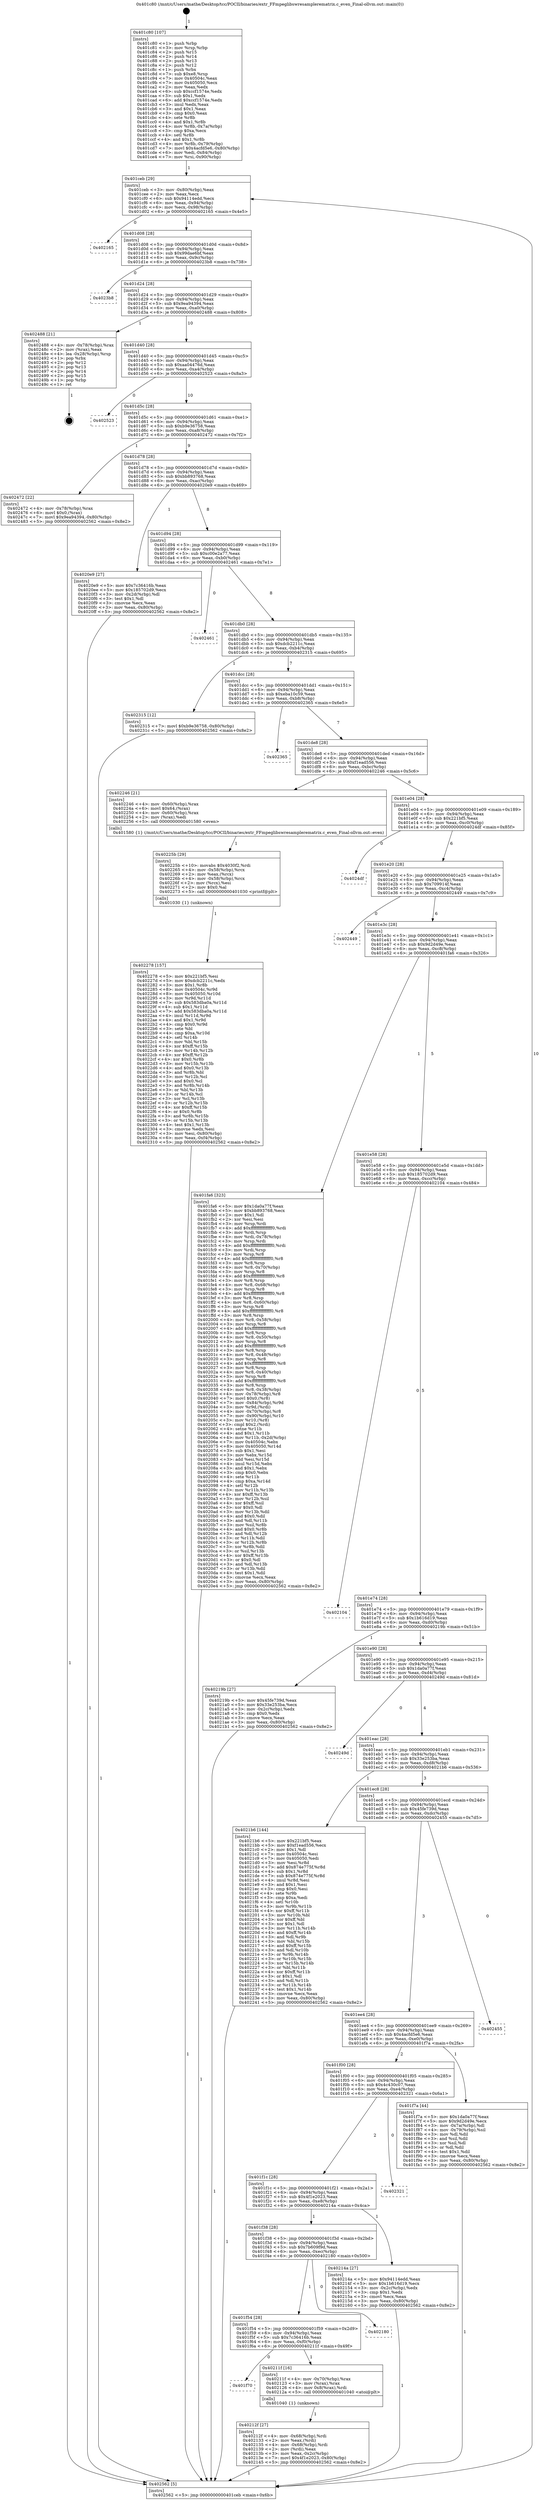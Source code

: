 digraph "0x401c80" {
  label = "0x401c80 (/mnt/c/Users/mathe/Desktop/tcc/POCII/binaries/extr_FFmpeglibswresamplerematrix.c_even_Final-ollvm.out::main(0))"
  labelloc = "t"
  node[shape=record]

  Entry [label="",width=0.3,height=0.3,shape=circle,fillcolor=black,style=filled]
  "0x401ceb" [label="{
     0x401ceb [29]\l
     | [instrs]\l
     &nbsp;&nbsp;0x401ceb \<+3\>: mov -0x80(%rbp),%eax\l
     &nbsp;&nbsp;0x401cee \<+2\>: mov %eax,%ecx\l
     &nbsp;&nbsp;0x401cf0 \<+6\>: sub $0x94114edd,%ecx\l
     &nbsp;&nbsp;0x401cf6 \<+6\>: mov %eax,-0x94(%rbp)\l
     &nbsp;&nbsp;0x401cfc \<+6\>: mov %ecx,-0x98(%rbp)\l
     &nbsp;&nbsp;0x401d02 \<+6\>: je 0000000000402165 \<main+0x4e5\>\l
  }"]
  "0x402165" [label="{
     0x402165\l
  }", style=dashed]
  "0x401d08" [label="{
     0x401d08 [28]\l
     | [instrs]\l
     &nbsp;&nbsp;0x401d08 \<+5\>: jmp 0000000000401d0d \<main+0x8d\>\l
     &nbsp;&nbsp;0x401d0d \<+6\>: mov -0x94(%rbp),%eax\l
     &nbsp;&nbsp;0x401d13 \<+5\>: sub $0x99dae6bf,%eax\l
     &nbsp;&nbsp;0x401d18 \<+6\>: mov %eax,-0x9c(%rbp)\l
     &nbsp;&nbsp;0x401d1e \<+6\>: je 00000000004023b8 \<main+0x738\>\l
  }"]
  Exit [label="",width=0.3,height=0.3,shape=circle,fillcolor=black,style=filled,peripheries=2]
  "0x4023b8" [label="{
     0x4023b8\l
  }", style=dashed]
  "0x401d24" [label="{
     0x401d24 [28]\l
     | [instrs]\l
     &nbsp;&nbsp;0x401d24 \<+5\>: jmp 0000000000401d29 \<main+0xa9\>\l
     &nbsp;&nbsp;0x401d29 \<+6\>: mov -0x94(%rbp),%eax\l
     &nbsp;&nbsp;0x401d2f \<+5\>: sub $0x9ea94394,%eax\l
     &nbsp;&nbsp;0x401d34 \<+6\>: mov %eax,-0xa0(%rbp)\l
     &nbsp;&nbsp;0x401d3a \<+6\>: je 0000000000402488 \<main+0x808\>\l
  }"]
  "0x402278" [label="{
     0x402278 [157]\l
     | [instrs]\l
     &nbsp;&nbsp;0x402278 \<+5\>: mov $0x221bf5,%esi\l
     &nbsp;&nbsp;0x40227d \<+5\>: mov $0xdcb2211c,%edx\l
     &nbsp;&nbsp;0x402282 \<+3\>: mov $0x1,%r8b\l
     &nbsp;&nbsp;0x402285 \<+8\>: mov 0x40504c,%r9d\l
     &nbsp;&nbsp;0x40228d \<+8\>: mov 0x405050,%r10d\l
     &nbsp;&nbsp;0x402295 \<+3\>: mov %r9d,%r11d\l
     &nbsp;&nbsp;0x402298 \<+7\>: sub $0x583dba0a,%r11d\l
     &nbsp;&nbsp;0x40229f \<+4\>: sub $0x1,%r11d\l
     &nbsp;&nbsp;0x4022a3 \<+7\>: add $0x583dba0a,%r11d\l
     &nbsp;&nbsp;0x4022aa \<+4\>: imul %r11d,%r9d\l
     &nbsp;&nbsp;0x4022ae \<+4\>: and $0x1,%r9d\l
     &nbsp;&nbsp;0x4022b2 \<+4\>: cmp $0x0,%r9d\l
     &nbsp;&nbsp;0x4022b6 \<+3\>: sete %bl\l
     &nbsp;&nbsp;0x4022b9 \<+4\>: cmp $0xa,%r10d\l
     &nbsp;&nbsp;0x4022bd \<+4\>: setl %r14b\l
     &nbsp;&nbsp;0x4022c1 \<+3\>: mov %bl,%r15b\l
     &nbsp;&nbsp;0x4022c4 \<+4\>: xor $0xff,%r15b\l
     &nbsp;&nbsp;0x4022c8 \<+3\>: mov %r14b,%r12b\l
     &nbsp;&nbsp;0x4022cb \<+4\>: xor $0xff,%r12b\l
     &nbsp;&nbsp;0x4022cf \<+4\>: xor $0x0,%r8b\l
     &nbsp;&nbsp;0x4022d3 \<+3\>: mov %r15b,%r13b\l
     &nbsp;&nbsp;0x4022d6 \<+4\>: and $0x0,%r13b\l
     &nbsp;&nbsp;0x4022da \<+3\>: and %r8b,%bl\l
     &nbsp;&nbsp;0x4022dd \<+3\>: mov %r12b,%cl\l
     &nbsp;&nbsp;0x4022e0 \<+3\>: and $0x0,%cl\l
     &nbsp;&nbsp;0x4022e3 \<+3\>: and %r8b,%r14b\l
     &nbsp;&nbsp;0x4022e6 \<+3\>: or %bl,%r13b\l
     &nbsp;&nbsp;0x4022e9 \<+3\>: or %r14b,%cl\l
     &nbsp;&nbsp;0x4022ec \<+3\>: xor %cl,%r13b\l
     &nbsp;&nbsp;0x4022ef \<+3\>: or %r12b,%r15b\l
     &nbsp;&nbsp;0x4022f2 \<+4\>: xor $0xff,%r15b\l
     &nbsp;&nbsp;0x4022f6 \<+4\>: or $0x0,%r8b\l
     &nbsp;&nbsp;0x4022fa \<+3\>: and %r8b,%r15b\l
     &nbsp;&nbsp;0x4022fd \<+3\>: or %r15b,%r13b\l
     &nbsp;&nbsp;0x402300 \<+4\>: test $0x1,%r13b\l
     &nbsp;&nbsp;0x402304 \<+3\>: cmovne %edx,%esi\l
     &nbsp;&nbsp;0x402307 \<+3\>: mov %esi,-0x80(%rbp)\l
     &nbsp;&nbsp;0x40230a \<+6\>: mov %eax,-0xf4(%rbp)\l
     &nbsp;&nbsp;0x402310 \<+5\>: jmp 0000000000402562 \<main+0x8e2\>\l
  }"]
  "0x402488" [label="{
     0x402488 [21]\l
     | [instrs]\l
     &nbsp;&nbsp;0x402488 \<+4\>: mov -0x78(%rbp),%rax\l
     &nbsp;&nbsp;0x40248c \<+2\>: mov (%rax),%eax\l
     &nbsp;&nbsp;0x40248e \<+4\>: lea -0x28(%rbp),%rsp\l
     &nbsp;&nbsp;0x402492 \<+1\>: pop %rbx\l
     &nbsp;&nbsp;0x402493 \<+2\>: pop %r12\l
     &nbsp;&nbsp;0x402495 \<+2\>: pop %r13\l
     &nbsp;&nbsp;0x402497 \<+2\>: pop %r14\l
     &nbsp;&nbsp;0x402499 \<+2\>: pop %r15\l
     &nbsp;&nbsp;0x40249b \<+1\>: pop %rbp\l
     &nbsp;&nbsp;0x40249c \<+1\>: ret\l
  }"]
  "0x401d40" [label="{
     0x401d40 [28]\l
     | [instrs]\l
     &nbsp;&nbsp;0x401d40 \<+5\>: jmp 0000000000401d45 \<main+0xc5\>\l
     &nbsp;&nbsp;0x401d45 \<+6\>: mov -0x94(%rbp),%eax\l
     &nbsp;&nbsp;0x401d4b \<+5\>: sub $0xaa04476d,%eax\l
     &nbsp;&nbsp;0x401d50 \<+6\>: mov %eax,-0xa4(%rbp)\l
     &nbsp;&nbsp;0x401d56 \<+6\>: je 0000000000402523 \<main+0x8a3\>\l
  }"]
  "0x40225b" [label="{
     0x40225b [29]\l
     | [instrs]\l
     &nbsp;&nbsp;0x40225b \<+10\>: movabs $0x4030f2,%rdi\l
     &nbsp;&nbsp;0x402265 \<+4\>: mov -0x58(%rbp),%rcx\l
     &nbsp;&nbsp;0x402269 \<+2\>: mov %eax,(%rcx)\l
     &nbsp;&nbsp;0x40226b \<+4\>: mov -0x58(%rbp),%rcx\l
     &nbsp;&nbsp;0x40226f \<+2\>: mov (%rcx),%esi\l
     &nbsp;&nbsp;0x402271 \<+2\>: mov $0x0,%al\l
     &nbsp;&nbsp;0x402273 \<+5\>: call 0000000000401030 \<printf@plt\>\l
     | [calls]\l
     &nbsp;&nbsp;0x401030 \{1\} (unknown)\l
  }"]
  "0x402523" [label="{
     0x402523\l
  }", style=dashed]
  "0x401d5c" [label="{
     0x401d5c [28]\l
     | [instrs]\l
     &nbsp;&nbsp;0x401d5c \<+5\>: jmp 0000000000401d61 \<main+0xe1\>\l
     &nbsp;&nbsp;0x401d61 \<+6\>: mov -0x94(%rbp),%eax\l
     &nbsp;&nbsp;0x401d67 \<+5\>: sub $0xb9e36758,%eax\l
     &nbsp;&nbsp;0x401d6c \<+6\>: mov %eax,-0xa8(%rbp)\l
     &nbsp;&nbsp;0x401d72 \<+6\>: je 0000000000402472 \<main+0x7f2\>\l
  }"]
  "0x40212f" [label="{
     0x40212f [27]\l
     | [instrs]\l
     &nbsp;&nbsp;0x40212f \<+4\>: mov -0x68(%rbp),%rdi\l
     &nbsp;&nbsp;0x402133 \<+2\>: mov %eax,(%rdi)\l
     &nbsp;&nbsp;0x402135 \<+4\>: mov -0x68(%rbp),%rdi\l
     &nbsp;&nbsp;0x402139 \<+2\>: mov (%rdi),%eax\l
     &nbsp;&nbsp;0x40213b \<+3\>: mov %eax,-0x2c(%rbp)\l
     &nbsp;&nbsp;0x40213e \<+7\>: movl $0x4f1e2023,-0x80(%rbp)\l
     &nbsp;&nbsp;0x402145 \<+5\>: jmp 0000000000402562 \<main+0x8e2\>\l
  }"]
  "0x402472" [label="{
     0x402472 [22]\l
     | [instrs]\l
     &nbsp;&nbsp;0x402472 \<+4\>: mov -0x78(%rbp),%rax\l
     &nbsp;&nbsp;0x402476 \<+6\>: movl $0x0,(%rax)\l
     &nbsp;&nbsp;0x40247c \<+7\>: movl $0x9ea94394,-0x80(%rbp)\l
     &nbsp;&nbsp;0x402483 \<+5\>: jmp 0000000000402562 \<main+0x8e2\>\l
  }"]
  "0x401d78" [label="{
     0x401d78 [28]\l
     | [instrs]\l
     &nbsp;&nbsp;0x401d78 \<+5\>: jmp 0000000000401d7d \<main+0xfd\>\l
     &nbsp;&nbsp;0x401d7d \<+6\>: mov -0x94(%rbp),%eax\l
     &nbsp;&nbsp;0x401d83 \<+5\>: sub $0xbb893768,%eax\l
     &nbsp;&nbsp;0x401d88 \<+6\>: mov %eax,-0xac(%rbp)\l
     &nbsp;&nbsp;0x401d8e \<+6\>: je 00000000004020e9 \<main+0x469\>\l
  }"]
  "0x401f70" [label="{
     0x401f70\l
  }", style=dashed]
  "0x4020e9" [label="{
     0x4020e9 [27]\l
     | [instrs]\l
     &nbsp;&nbsp;0x4020e9 \<+5\>: mov $0x7c36416b,%eax\l
     &nbsp;&nbsp;0x4020ee \<+5\>: mov $0x185702d9,%ecx\l
     &nbsp;&nbsp;0x4020f3 \<+3\>: mov -0x2d(%rbp),%dl\l
     &nbsp;&nbsp;0x4020f6 \<+3\>: test $0x1,%dl\l
     &nbsp;&nbsp;0x4020f9 \<+3\>: cmovne %ecx,%eax\l
     &nbsp;&nbsp;0x4020fc \<+3\>: mov %eax,-0x80(%rbp)\l
     &nbsp;&nbsp;0x4020ff \<+5\>: jmp 0000000000402562 \<main+0x8e2\>\l
  }"]
  "0x401d94" [label="{
     0x401d94 [28]\l
     | [instrs]\l
     &nbsp;&nbsp;0x401d94 \<+5\>: jmp 0000000000401d99 \<main+0x119\>\l
     &nbsp;&nbsp;0x401d99 \<+6\>: mov -0x94(%rbp),%eax\l
     &nbsp;&nbsp;0x401d9f \<+5\>: sub $0xc00e2a77,%eax\l
     &nbsp;&nbsp;0x401da4 \<+6\>: mov %eax,-0xb0(%rbp)\l
     &nbsp;&nbsp;0x401daa \<+6\>: je 0000000000402461 \<main+0x7e1\>\l
  }"]
  "0x40211f" [label="{
     0x40211f [16]\l
     | [instrs]\l
     &nbsp;&nbsp;0x40211f \<+4\>: mov -0x70(%rbp),%rax\l
     &nbsp;&nbsp;0x402123 \<+3\>: mov (%rax),%rax\l
     &nbsp;&nbsp;0x402126 \<+4\>: mov 0x8(%rax),%rdi\l
     &nbsp;&nbsp;0x40212a \<+5\>: call 0000000000401040 \<atoi@plt\>\l
     | [calls]\l
     &nbsp;&nbsp;0x401040 \{1\} (unknown)\l
  }"]
  "0x402461" [label="{
     0x402461\l
  }", style=dashed]
  "0x401db0" [label="{
     0x401db0 [28]\l
     | [instrs]\l
     &nbsp;&nbsp;0x401db0 \<+5\>: jmp 0000000000401db5 \<main+0x135\>\l
     &nbsp;&nbsp;0x401db5 \<+6\>: mov -0x94(%rbp),%eax\l
     &nbsp;&nbsp;0x401dbb \<+5\>: sub $0xdcb2211c,%eax\l
     &nbsp;&nbsp;0x401dc0 \<+6\>: mov %eax,-0xb4(%rbp)\l
     &nbsp;&nbsp;0x401dc6 \<+6\>: je 0000000000402315 \<main+0x695\>\l
  }"]
  "0x401f54" [label="{
     0x401f54 [28]\l
     | [instrs]\l
     &nbsp;&nbsp;0x401f54 \<+5\>: jmp 0000000000401f59 \<main+0x2d9\>\l
     &nbsp;&nbsp;0x401f59 \<+6\>: mov -0x94(%rbp),%eax\l
     &nbsp;&nbsp;0x401f5f \<+5\>: sub $0x7c36416b,%eax\l
     &nbsp;&nbsp;0x401f64 \<+6\>: mov %eax,-0xf0(%rbp)\l
     &nbsp;&nbsp;0x401f6a \<+6\>: je 000000000040211f \<main+0x49f\>\l
  }"]
  "0x402315" [label="{
     0x402315 [12]\l
     | [instrs]\l
     &nbsp;&nbsp;0x402315 \<+7\>: movl $0xb9e36758,-0x80(%rbp)\l
     &nbsp;&nbsp;0x40231c \<+5\>: jmp 0000000000402562 \<main+0x8e2\>\l
  }"]
  "0x401dcc" [label="{
     0x401dcc [28]\l
     | [instrs]\l
     &nbsp;&nbsp;0x401dcc \<+5\>: jmp 0000000000401dd1 \<main+0x151\>\l
     &nbsp;&nbsp;0x401dd1 \<+6\>: mov -0x94(%rbp),%eax\l
     &nbsp;&nbsp;0x401dd7 \<+5\>: sub $0xeba10c59,%eax\l
     &nbsp;&nbsp;0x401ddc \<+6\>: mov %eax,-0xb8(%rbp)\l
     &nbsp;&nbsp;0x401de2 \<+6\>: je 0000000000402365 \<main+0x6e5\>\l
  }"]
  "0x402180" [label="{
     0x402180\l
  }", style=dashed]
  "0x402365" [label="{
     0x402365\l
  }", style=dashed]
  "0x401de8" [label="{
     0x401de8 [28]\l
     | [instrs]\l
     &nbsp;&nbsp;0x401de8 \<+5\>: jmp 0000000000401ded \<main+0x16d\>\l
     &nbsp;&nbsp;0x401ded \<+6\>: mov -0x94(%rbp),%eax\l
     &nbsp;&nbsp;0x401df3 \<+5\>: sub $0xf1ead556,%eax\l
     &nbsp;&nbsp;0x401df8 \<+6\>: mov %eax,-0xbc(%rbp)\l
     &nbsp;&nbsp;0x401dfe \<+6\>: je 0000000000402246 \<main+0x5c6\>\l
  }"]
  "0x401f38" [label="{
     0x401f38 [28]\l
     | [instrs]\l
     &nbsp;&nbsp;0x401f38 \<+5\>: jmp 0000000000401f3d \<main+0x2bd\>\l
     &nbsp;&nbsp;0x401f3d \<+6\>: mov -0x94(%rbp),%eax\l
     &nbsp;&nbsp;0x401f43 \<+5\>: sub $0x7b609f9d,%eax\l
     &nbsp;&nbsp;0x401f48 \<+6\>: mov %eax,-0xec(%rbp)\l
     &nbsp;&nbsp;0x401f4e \<+6\>: je 0000000000402180 \<main+0x500\>\l
  }"]
  "0x402246" [label="{
     0x402246 [21]\l
     | [instrs]\l
     &nbsp;&nbsp;0x402246 \<+4\>: mov -0x60(%rbp),%rax\l
     &nbsp;&nbsp;0x40224a \<+6\>: movl $0x64,(%rax)\l
     &nbsp;&nbsp;0x402250 \<+4\>: mov -0x60(%rbp),%rax\l
     &nbsp;&nbsp;0x402254 \<+2\>: mov (%rax),%edi\l
     &nbsp;&nbsp;0x402256 \<+5\>: call 0000000000401580 \<even\>\l
     | [calls]\l
     &nbsp;&nbsp;0x401580 \{1\} (/mnt/c/Users/mathe/Desktop/tcc/POCII/binaries/extr_FFmpeglibswresamplerematrix.c_even_Final-ollvm.out::even)\l
  }"]
  "0x401e04" [label="{
     0x401e04 [28]\l
     | [instrs]\l
     &nbsp;&nbsp;0x401e04 \<+5\>: jmp 0000000000401e09 \<main+0x189\>\l
     &nbsp;&nbsp;0x401e09 \<+6\>: mov -0x94(%rbp),%eax\l
     &nbsp;&nbsp;0x401e0f \<+5\>: sub $0x221bf5,%eax\l
     &nbsp;&nbsp;0x401e14 \<+6\>: mov %eax,-0xc0(%rbp)\l
     &nbsp;&nbsp;0x401e1a \<+6\>: je 00000000004024df \<main+0x85f\>\l
  }"]
  "0x40214a" [label="{
     0x40214a [27]\l
     | [instrs]\l
     &nbsp;&nbsp;0x40214a \<+5\>: mov $0x94114edd,%eax\l
     &nbsp;&nbsp;0x40214f \<+5\>: mov $0x1b616d19,%ecx\l
     &nbsp;&nbsp;0x402154 \<+3\>: mov -0x2c(%rbp),%edx\l
     &nbsp;&nbsp;0x402157 \<+3\>: cmp $0x1,%edx\l
     &nbsp;&nbsp;0x40215a \<+3\>: cmovl %ecx,%eax\l
     &nbsp;&nbsp;0x40215d \<+3\>: mov %eax,-0x80(%rbp)\l
     &nbsp;&nbsp;0x402160 \<+5\>: jmp 0000000000402562 \<main+0x8e2\>\l
  }"]
  "0x4024df" [label="{
     0x4024df\l
  }", style=dashed]
  "0x401e20" [label="{
     0x401e20 [28]\l
     | [instrs]\l
     &nbsp;&nbsp;0x401e20 \<+5\>: jmp 0000000000401e25 \<main+0x1a5\>\l
     &nbsp;&nbsp;0x401e25 \<+6\>: mov -0x94(%rbp),%eax\l
     &nbsp;&nbsp;0x401e2b \<+5\>: sub $0x709914f,%eax\l
     &nbsp;&nbsp;0x401e30 \<+6\>: mov %eax,-0xc4(%rbp)\l
     &nbsp;&nbsp;0x401e36 \<+6\>: je 0000000000402449 \<main+0x7c9\>\l
  }"]
  "0x401f1c" [label="{
     0x401f1c [28]\l
     | [instrs]\l
     &nbsp;&nbsp;0x401f1c \<+5\>: jmp 0000000000401f21 \<main+0x2a1\>\l
     &nbsp;&nbsp;0x401f21 \<+6\>: mov -0x94(%rbp),%eax\l
     &nbsp;&nbsp;0x401f27 \<+5\>: sub $0x4f1e2023,%eax\l
     &nbsp;&nbsp;0x401f2c \<+6\>: mov %eax,-0xe8(%rbp)\l
     &nbsp;&nbsp;0x401f32 \<+6\>: je 000000000040214a \<main+0x4ca\>\l
  }"]
  "0x402449" [label="{
     0x402449\l
  }", style=dashed]
  "0x401e3c" [label="{
     0x401e3c [28]\l
     | [instrs]\l
     &nbsp;&nbsp;0x401e3c \<+5\>: jmp 0000000000401e41 \<main+0x1c1\>\l
     &nbsp;&nbsp;0x401e41 \<+6\>: mov -0x94(%rbp),%eax\l
     &nbsp;&nbsp;0x401e47 \<+5\>: sub $0x9d2d49e,%eax\l
     &nbsp;&nbsp;0x401e4c \<+6\>: mov %eax,-0xc8(%rbp)\l
     &nbsp;&nbsp;0x401e52 \<+6\>: je 0000000000401fa6 \<main+0x326\>\l
  }"]
  "0x402321" [label="{
     0x402321\l
  }", style=dashed]
  "0x401fa6" [label="{
     0x401fa6 [323]\l
     | [instrs]\l
     &nbsp;&nbsp;0x401fa6 \<+5\>: mov $0x1da0a77f,%eax\l
     &nbsp;&nbsp;0x401fab \<+5\>: mov $0xbb893768,%ecx\l
     &nbsp;&nbsp;0x401fb0 \<+2\>: mov $0x1,%dl\l
     &nbsp;&nbsp;0x401fb2 \<+2\>: xor %esi,%esi\l
     &nbsp;&nbsp;0x401fb4 \<+3\>: mov %rsp,%rdi\l
     &nbsp;&nbsp;0x401fb7 \<+4\>: add $0xfffffffffffffff0,%rdi\l
     &nbsp;&nbsp;0x401fbb \<+3\>: mov %rdi,%rsp\l
     &nbsp;&nbsp;0x401fbe \<+4\>: mov %rdi,-0x78(%rbp)\l
     &nbsp;&nbsp;0x401fc2 \<+3\>: mov %rsp,%rdi\l
     &nbsp;&nbsp;0x401fc5 \<+4\>: add $0xfffffffffffffff0,%rdi\l
     &nbsp;&nbsp;0x401fc9 \<+3\>: mov %rdi,%rsp\l
     &nbsp;&nbsp;0x401fcc \<+3\>: mov %rsp,%r8\l
     &nbsp;&nbsp;0x401fcf \<+4\>: add $0xfffffffffffffff0,%r8\l
     &nbsp;&nbsp;0x401fd3 \<+3\>: mov %r8,%rsp\l
     &nbsp;&nbsp;0x401fd6 \<+4\>: mov %r8,-0x70(%rbp)\l
     &nbsp;&nbsp;0x401fda \<+3\>: mov %rsp,%r8\l
     &nbsp;&nbsp;0x401fdd \<+4\>: add $0xfffffffffffffff0,%r8\l
     &nbsp;&nbsp;0x401fe1 \<+3\>: mov %r8,%rsp\l
     &nbsp;&nbsp;0x401fe4 \<+4\>: mov %r8,-0x68(%rbp)\l
     &nbsp;&nbsp;0x401fe8 \<+3\>: mov %rsp,%r8\l
     &nbsp;&nbsp;0x401feb \<+4\>: add $0xfffffffffffffff0,%r8\l
     &nbsp;&nbsp;0x401fef \<+3\>: mov %r8,%rsp\l
     &nbsp;&nbsp;0x401ff2 \<+4\>: mov %r8,-0x60(%rbp)\l
     &nbsp;&nbsp;0x401ff6 \<+3\>: mov %rsp,%r8\l
     &nbsp;&nbsp;0x401ff9 \<+4\>: add $0xfffffffffffffff0,%r8\l
     &nbsp;&nbsp;0x401ffd \<+3\>: mov %r8,%rsp\l
     &nbsp;&nbsp;0x402000 \<+4\>: mov %r8,-0x58(%rbp)\l
     &nbsp;&nbsp;0x402004 \<+3\>: mov %rsp,%r8\l
     &nbsp;&nbsp;0x402007 \<+4\>: add $0xfffffffffffffff0,%r8\l
     &nbsp;&nbsp;0x40200b \<+3\>: mov %r8,%rsp\l
     &nbsp;&nbsp;0x40200e \<+4\>: mov %r8,-0x50(%rbp)\l
     &nbsp;&nbsp;0x402012 \<+3\>: mov %rsp,%r8\l
     &nbsp;&nbsp;0x402015 \<+4\>: add $0xfffffffffffffff0,%r8\l
     &nbsp;&nbsp;0x402019 \<+3\>: mov %r8,%rsp\l
     &nbsp;&nbsp;0x40201c \<+4\>: mov %r8,-0x48(%rbp)\l
     &nbsp;&nbsp;0x402020 \<+3\>: mov %rsp,%r8\l
     &nbsp;&nbsp;0x402023 \<+4\>: add $0xfffffffffffffff0,%r8\l
     &nbsp;&nbsp;0x402027 \<+3\>: mov %r8,%rsp\l
     &nbsp;&nbsp;0x40202a \<+4\>: mov %r8,-0x40(%rbp)\l
     &nbsp;&nbsp;0x40202e \<+3\>: mov %rsp,%r8\l
     &nbsp;&nbsp;0x402031 \<+4\>: add $0xfffffffffffffff0,%r8\l
     &nbsp;&nbsp;0x402035 \<+3\>: mov %r8,%rsp\l
     &nbsp;&nbsp;0x402038 \<+4\>: mov %r8,-0x38(%rbp)\l
     &nbsp;&nbsp;0x40203c \<+4\>: mov -0x78(%rbp),%r8\l
     &nbsp;&nbsp;0x402040 \<+7\>: movl $0x0,(%r8)\l
     &nbsp;&nbsp;0x402047 \<+7\>: mov -0x84(%rbp),%r9d\l
     &nbsp;&nbsp;0x40204e \<+3\>: mov %r9d,(%rdi)\l
     &nbsp;&nbsp;0x402051 \<+4\>: mov -0x70(%rbp),%r8\l
     &nbsp;&nbsp;0x402055 \<+7\>: mov -0x90(%rbp),%r10\l
     &nbsp;&nbsp;0x40205c \<+3\>: mov %r10,(%r8)\l
     &nbsp;&nbsp;0x40205f \<+3\>: cmpl $0x2,(%rdi)\l
     &nbsp;&nbsp;0x402062 \<+4\>: setne %r11b\l
     &nbsp;&nbsp;0x402066 \<+4\>: and $0x1,%r11b\l
     &nbsp;&nbsp;0x40206a \<+4\>: mov %r11b,-0x2d(%rbp)\l
     &nbsp;&nbsp;0x40206e \<+7\>: mov 0x40504c,%ebx\l
     &nbsp;&nbsp;0x402075 \<+8\>: mov 0x405050,%r14d\l
     &nbsp;&nbsp;0x40207d \<+3\>: sub $0x1,%esi\l
     &nbsp;&nbsp;0x402080 \<+3\>: mov %ebx,%r15d\l
     &nbsp;&nbsp;0x402083 \<+3\>: add %esi,%r15d\l
     &nbsp;&nbsp;0x402086 \<+4\>: imul %r15d,%ebx\l
     &nbsp;&nbsp;0x40208a \<+3\>: and $0x1,%ebx\l
     &nbsp;&nbsp;0x40208d \<+3\>: cmp $0x0,%ebx\l
     &nbsp;&nbsp;0x402090 \<+4\>: sete %r11b\l
     &nbsp;&nbsp;0x402094 \<+4\>: cmp $0xa,%r14d\l
     &nbsp;&nbsp;0x402098 \<+4\>: setl %r12b\l
     &nbsp;&nbsp;0x40209c \<+3\>: mov %r11b,%r13b\l
     &nbsp;&nbsp;0x40209f \<+4\>: xor $0xff,%r13b\l
     &nbsp;&nbsp;0x4020a3 \<+3\>: mov %r12b,%sil\l
     &nbsp;&nbsp;0x4020a6 \<+4\>: xor $0xff,%sil\l
     &nbsp;&nbsp;0x4020aa \<+3\>: xor $0x0,%dl\l
     &nbsp;&nbsp;0x4020ad \<+3\>: mov %r13b,%dil\l
     &nbsp;&nbsp;0x4020b0 \<+4\>: and $0x0,%dil\l
     &nbsp;&nbsp;0x4020b4 \<+3\>: and %dl,%r11b\l
     &nbsp;&nbsp;0x4020b7 \<+3\>: mov %sil,%r8b\l
     &nbsp;&nbsp;0x4020ba \<+4\>: and $0x0,%r8b\l
     &nbsp;&nbsp;0x4020be \<+3\>: and %dl,%r12b\l
     &nbsp;&nbsp;0x4020c1 \<+3\>: or %r11b,%dil\l
     &nbsp;&nbsp;0x4020c4 \<+3\>: or %r12b,%r8b\l
     &nbsp;&nbsp;0x4020c7 \<+3\>: xor %r8b,%dil\l
     &nbsp;&nbsp;0x4020ca \<+3\>: or %sil,%r13b\l
     &nbsp;&nbsp;0x4020cd \<+4\>: xor $0xff,%r13b\l
     &nbsp;&nbsp;0x4020d1 \<+3\>: or $0x0,%dl\l
     &nbsp;&nbsp;0x4020d4 \<+3\>: and %dl,%r13b\l
     &nbsp;&nbsp;0x4020d7 \<+3\>: or %r13b,%dil\l
     &nbsp;&nbsp;0x4020da \<+4\>: test $0x1,%dil\l
     &nbsp;&nbsp;0x4020de \<+3\>: cmovne %ecx,%eax\l
     &nbsp;&nbsp;0x4020e1 \<+3\>: mov %eax,-0x80(%rbp)\l
     &nbsp;&nbsp;0x4020e4 \<+5\>: jmp 0000000000402562 \<main+0x8e2\>\l
  }"]
  "0x401e58" [label="{
     0x401e58 [28]\l
     | [instrs]\l
     &nbsp;&nbsp;0x401e58 \<+5\>: jmp 0000000000401e5d \<main+0x1dd\>\l
     &nbsp;&nbsp;0x401e5d \<+6\>: mov -0x94(%rbp),%eax\l
     &nbsp;&nbsp;0x401e63 \<+5\>: sub $0x185702d9,%eax\l
     &nbsp;&nbsp;0x401e68 \<+6\>: mov %eax,-0xcc(%rbp)\l
     &nbsp;&nbsp;0x401e6e \<+6\>: je 0000000000402104 \<main+0x484\>\l
  }"]
  "0x401c80" [label="{
     0x401c80 [107]\l
     | [instrs]\l
     &nbsp;&nbsp;0x401c80 \<+1\>: push %rbp\l
     &nbsp;&nbsp;0x401c81 \<+3\>: mov %rsp,%rbp\l
     &nbsp;&nbsp;0x401c84 \<+2\>: push %r15\l
     &nbsp;&nbsp;0x401c86 \<+2\>: push %r14\l
     &nbsp;&nbsp;0x401c88 \<+2\>: push %r13\l
     &nbsp;&nbsp;0x401c8a \<+2\>: push %r12\l
     &nbsp;&nbsp;0x401c8c \<+1\>: push %rbx\l
     &nbsp;&nbsp;0x401c8d \<+7\>: sub $0xe8,%rsp\l
     &nbsp;&nbsp;0x401c94 \<+7\>: mov 0x40504c,%eax\l
     &nbsp;&nbsp;0x401c9b \<+7\>: mov 0x405050,%ecx\l
     &nbsp;&nbsp;0x401ca2 \<+2\>: mov %eax,%edx\l
     &nbsp;&nbsp;0x401ca4 \<+6\>: sub $0xccf1574e,%edx\l
     &nbsp;&nbsp;0x401caa \<+3\>: sub $0x1,%edx\l
     &nbsp;&nbsp;0x401cad \<+6\>: add $0xccf1574e,%edx\l
     &nbsp;&nbsp;0x401cb3 \<+3\>: imul %edx,%eax\l
     &nbsp;&nbsp;0x401cb6 \<+3\>: and $0x1,%eax\l
     &nbsp;&nbsp;0x401cb9 \<+3\>: cmp $0x0,%eax\l
     &nbsp;&nbsp;0x401cbc \<+4\>: sete %r8b\l
     &nbsp;&nbsp;0x401cc0 \<+4\>: and $0x1,%r8b\l
     &nbsp;&nbsp;0x401cc4 \<+4\>: mov %r8b,-0x7a(%rbp)\l
     &nbsp;&nbsp;0x401cc8 \<+3\>: cmp $0xa,%ecx\l
     &nbsp;&nbsp;0x401ccb \<+4\>: setl %r8b\l
     &nbsp;&nbsp;0x401ccf \<+4\>: and $0x1,%r8b\l
     &nbsp;&nbsp;0x401cd3 \<+4\>: mov %r8b,-0x79(%rbp)\l
     &nbsp;&nbsp;0x401cd7 \<+7\>: movl $0x4acfd5e6,-0x80(%rbp)\l
     &nbsp;&nbsp;0x401cde \<+6\>: mov %edi,-0x84(%rbp)\l
     &nbsp;&nbsp;0x401ce4 \<+7\>: mov %rsi,-0x90(%rbp)\l
  }"]
  "0x402104" [label="{
     0x402104\l
  }", style=dashed]
  "0x401e74" [label="{
     0x401e74 [28]\l
     | [instrs]\l
     &nbsp;&nbsp;0x401e74 \<+5\>: jmp 0000000000401e79 \<main+0x1f9\>\l
     &nbsp;&nbsp;0x401e79 \<+6\>: mov -0x94(%rbp),%eax\l
     &nbsp;&nbsp;0x401e7f \<+5\>: sub $0x1b616d19,%eax\l
     &nbsp;&nbsp;0x401e84 \<+6\>: mov %eax,-0xd0(%rbp)\l
     &nbsp;&nbsp;0x401e8a \<+6\>: je 000000000040219b \<main+0x51b\>\l
  }"]
  "0x402562" [label="{
     0x402562 [5]\l
     | [instrs]\l
     &nbsp;&nbsp;0x402562 \<+5\>: jmp 0000000000401ceb \<main+0x6b\>\l
  }"]
  "0x40219b" [label="{
     0x40219b [27]\l
     | [instrs]\l
     &nbsp;&nbsp;0x40219b \<+5\>: mov $0x45fe739d,%eax\l
     &nbsp;&nbsp;0x4021a0 \<+5\>: mov $0x33e253ba,%ecx\l
     &nbsp;&nbsp;0x4021a5 \<+3\>: mov -0x2c(%rbp),%edx\l
     &nbsp;&nbsp;0x4021a8 \<+3\>: cmp $0x0,%edx\l
     &nbsp;&nbsp;0x4021ab \<+3\>: cmove %ecx,%eax\l
     &nbsp;&nbsp;0x4021ae \<+3\>: mov %eax,-0x80(%rbp)\l
     &nbsp;&nbsp;0x4021b1 \<+5\>: jmp 0000000000402562 \<main+0x8e2\>\l
  }"]
  "0x401e90" [label="{
     0x401e90 [28]\l
     | [instrs]\l
     &nbsp;&nbsp;0x401e90 \<+5\>: jmp 0000000000401e95 \<main+0x215\>\l
     &nbsp;&nbsp;0x401e95 \<+6\>: mov -0x94(%rbp),%eax\l
     &nbsp;&nbsp;0x401e9b \<+5\>: sub $0x1da0a77f,%eax\l
     &nbsp;&nbsp;0x401ea0 \<+6\>: mov %eax,-0xd4(%rbp)\l
     &nbsp;&nbsp;0x401ea6 \<+6\>: je 000000000040249d \<main+0x81d\>\l
  }"]
  "0x401f00" [label="{
     0x401f00 [28]\l
     | [instrs]\l
     &nbsp;&nbsp;0x401f00 \<+5\>: jmp 0000000000401f05 \<main+0x285\>\l
     &nbsp;&nbsp;0x401f05 \<+6\>: mov -0x94(%rbp),%eax\l
     &nbsp;&nbsp;0x401f0b \<+5\>: sub $0x4c430c07,%eax\l
     &nbsp;&nbsp;0x401f10 \<+6\>: mov %eax,-0xe4(%rbp)\l
     &nbsp;&nbsp;0x401f16 \<+6\>: je 0000000000402321 \<main+0x6a1\>\l
  }"]
  "0x40249d" [label="{
     0x40249d\l
  }", style=dashed]
  "0x401eac" [label="{
     0x401eac [28]\l
     | [instrs]\l
     &nbsp;&nbsp;0x401eac \<+5\>: jmp 0000000000401eb1 \<main+0x231\>\l
     &nbsp;&nbsp;0x401eb1 \<+6\>: mov -0x94(%rbp),%eax\l
     &nbsp;&nbsp;0x401eb7 \<+5\>: sub $0x33e253ba,%eax\l
     &nbsp;&nbsp;0x401ebc \<+6\>: mov %eax,-0xd8(%rbp)\l
     &nbsp;&nbsp;0x401ec2 \<+6\>: je 00000000004021b6 \<main+0x536\>\l
  }"]
  "0x401f7a" [label="{
     0x401f7a [44]\l
     | [instrs]\l
     &nbsp;&nbsp;0x401f7a \<+5\>: mov $0x1da0a77f,%eax\l
     &nbsp;&nbsp;0x401f7f \<+5\>: mov $0x9d2d49e,%ecx\l
     &nbsp;&nbsp;0x401f84 \<+3\>: mov -0x7a(%rbp),%dl\l
     &nbsp;&nbsp;0x401f87 \<+4\>: mov -0x79(%rbp),%sil\l
     &nbsp;&nbsp;0x401f8b \<+3\>: mov %dl,%dil\l
     &nbsp;&nbsp;0x401f8e \<+3\>: and %sil,%dil\l
     &nbsp;&nbsp;0x401f91 \<+3\>: xor %sil,%dl\l
     &nbsp;&nbsp;0x401f94 \<+3\>: or %dl,%dil\l
     &nbsp;&nbsp;0x401f97 \<+4\>: test $0x1,%dil\l
     &nbsp;&nbsp;0x401f9b \<+3\>: cmovne %ecx,%eax\l
     &nbsp;&nbsp;0x401f9e \<+3\>: mov %eax,-0x80(%rbp)\l
     &nbsp;&nbsp;0x401fa1 \<+5\>: jmp 0000000000402562 \<main+0x8e2\>\l
  }"]
  "0x4021b6" [label="{
     0x4021b6 [144]\l
     | [instrs]\l
     &nbsp;&nbsp;0x4021b6 \<+5\>: mov $0x221bf5,%eax\l
     &nbsp;&nbsp;0x4021bb \<+5\>: mov $0xf1ead556,%ecx\l
     &nbsp;&nbsp;0x4021c0 \<+2\>: mov $0x1,%dl\l
     &nbsp;&nbsp;0x4021c2 \<+7\>: mov 0x40504c,%esi\l
     &nbsp;&nbsp;0x4021c9 \<+7\>: mov 0x405050,%edi\l
     &nbsp;&nbsp;0x4021d0 \<+3\>: mov %esi,%r8d\l
     &nbsp;&nbsp;0x4021d3 \<+7\>: add $0x874e775f,%r8d\l
     &nbsp;&nbsp;0x4021da \<+4\>: sub $0x1,%r8d\l
     &nbsp;&nbsp;0x4021de \<+7\>: sub $0x874e775f,%r8d\l
     &nbsp;&nbsp;0x4021e5 \<+4\>: imul %r8d,%esi\l
     &nbsp;&nbsp;0x4021e9 \<+3\>: and $0x1,%esi\l
     &nbsp;&nbsp;0x4021ec \<+3\>: cmp $0x0,%esi\l
     &nbsp;&nbsp;0x4021ef \<+4\>: sete %r9b\l
     &nbsp;&nbsp;0x4021f3 \<+3\>: cmp $0xa,%edi\l
     &nbsp;&nbsp;0x4021f6 \<+4\>: setl %r10b\l
     &nbsp;&nbsp;0x4021fa \<+3\>: mov %r9b,%r11b\l
     &nbsp;&nbsp;0x4021fd \<+4\>: xor $0xff,%r11b\l
     &nbsp;&nbsp;0x402201 \<+3\>: mov %r10b,%bl\l
     &nbsp;&nbsp;0x402204 \<+3\>: xor $0xff,%bl\l
     &nbsp;&nbsp;0x402207 \<+3\>: xor $0x1,%dl\l
     &nbsp;&nbsp;0x40220a \<+3\>: mov %r11b,%r14b\l
     &nbsp;&nbsp;0x40220d \<+4\>: and $0xff,%r14b\l
     &nbsp;&nbsp;0x402211 \<+3\>: and %dl,%r9b\l
     &nbsp;&nbsp;0x402214 \<+3\>: mov %bl,%r15b\l
     &nbsp;&nbsp;0x402217 \<+4\>: and $0xff,%r15b\l
     &nbsp;&nbsp;0x40221b \<+3\>: and %dl,%r10b\l
     &nbsp;&nbsp;0x40221e \<+3\>: or %r9b,%r14b\l
     &nbsp;&nbsp;0x402221 \<+3\>: or %r10b,%r15b\l
     &nbsp;&nbsp;0x402224 \<+3\>: xor %r15b,%r14b\l
     &nbsp;&nbsp;0x402227 \<+3\>: or %bl,%r11b\l
     &nbsp;&nbsp;0x40222a \<+4\>: xor $0xff,%r11b\l
     &nbsp;&nbsp;0x40222e \<+3\>: or $0x1,%dl\l
     &nbsp;&nbsp;0x402231 \<+3\>: and %dl,%r11b\l
     &nbsp;&nbsp;0x402234 \<+3\>: or %r11b,%r14b\l
     &nbsp;&nbsp;0x402237 \<+4\>: test $0x1,%r14b\l
     &nbsp;&nbsp;0x40223b \<+3\>: cmovne %ecx,%eax\l
     &nbsp;&nbsp;0x40223e \<+3\>: mov %eax,-0x80(%rbp)\l
     &nbsp;&nbsp;0x402241 \<+5\>: jmp 0000000000402562 \<main+0x8e2\>\l
  }"]
  "0x401ec8" [label="{
     0x401ec8 [28]\l
     | [instrs]\l
     &nbsp;&nbsp;0x401ec8 \<+5\>: jmp 0000000000401ecd \<main+0x24d\>\l
     &nbsp;&nbsp;0x401ecd \<+6\>: mov -0x94(%rbp),%eax\l
     &nbsp;&nbsp;0x401ed3 \<+5\>: sub $0x45fe739d,%eax\l
     &nbsp;&nbsp;0x401ed8 \<+6\>: mov %eax,-0xdc(%rbp)\l
     &nbsp;&nbsp;0x401ede \<+6\>: je 0000000000402455 \<main+0x7d5\>\l
  }"]
  "0x401ee4" [label="{
     0x401ee4 [28]\l
     | [instrs]\l
     &nbsp;&nbsp;0x401ee4 \<+5\>: jmp 0000000000401ee9 \<main+0x269\>\l
     &nbsp;&nbsp;0x401ee9 \<+6\>: mov -0x94(%rbp),%eax\l
     &nbsp;&nbsp;0x401eef \<+5\>: sub $0x4acfd5e6,%eax\l
     &nbsp;&nbsp;0x401ef4 \<+6\>: mov %eax,-0xe0(%rbp)\l
     &nbsp;&nbsp;0x401efa \<+6\>: je 0000000000401f7a \<main+0x2fa\>\l
  }"]
  "0x402455" [label="{
     0x402455\l
  }", style=dashed]
  Entry -> "0x401c80" [label=" 1"]
  "0x401ceb" -> "0x402165" [label=" 0"]
  "0x401ceb" -> "0x401d08" [label=" 11"]
  "0x402488" -> Exit [label=" 1"]
  "0x401d08" -> "0x4023b8" [label=" 0"]
  "0x401d08" -> "0x401d24" [label=" 11"]
  "0x402472" -> "0x402562" [label=" 1"]
  "0x401d24" -> "0x402488" [label=" 1"]
  "0x401d24" -> "0x401d40" [label=" 10"]
  "0x402315" -> "0x402562" [label=" 1"]
  "0x401d40" -> "0x402523" [label=" 0"]
  "0x401d40" -> "0x401d5c" [label=" 10"]
  "0x402278" -> "0x402562" [label=" 1"]
  "0x401d5c" -> "0x402472" [label=" 1"]
  "0x401d5c" -> "0x401d78" [label=" 9"]
  "0x40225b" -> "0x402278" [label=" 1"]
  "0x401d78" -> "0x4020e9" [label=" 1"]
  "0x401d78" -> "0x401d94" [label=" 8"]
  "0x402246" -> "0x40225b" [label=" 1"]
  "0x401d94" -> "0x402461" [label=" 0"]
  "0x401d94" -> "0x401db0" [label=" 8"]
  "0x4021b6" -> "0x402562" [label=" 1"]
  "0x401db0" -> "0x402315" [label=" 1"]
  "0x401db0" -> "0x401dcc" [label=" 7"]
  "0x40214a" -> "0x402562" [label=" 1"]
  "0x401dcc" -> "0x402365" [label=" 0"]
  "0x401dcc" -> "0x401de8" [label=" 7"]
  "0x40212f" -> "0x402562" [label=" 1"]
  "0x401de8" -> "0x402246" [label=" 1"]
  "0x401de8" -> "0x401e04" [label=" 6"]
  "0x401f54" -> "0x401f70" [label=" 0"]
  "0x401e04" -> "0x4024df" [label=" 0"]
  "0x401e04" -> "0x401e20" [label=" 6"]
  "0x401f54" -> "0x40211f" [label=" 1"]
  "0x401e20" -> "0x402449" [label=" 0"]
  "0x401e20" -> "0x401e3c" [label=" 6"]
  "0x401f38" -> "0x401f54" [label=" 1"]
  "0x401e3c" -> "0x401fa6" [label=" 1"]
  "0x401e3c" -> "0x401e58" [label=" 5"]
  "0x401f38" -> "0x402180" [label=" 0"]
  "0x401e58" -> "0x402104" [label=" 0"]
  "0x401e58" -> "0x401e74" [label=" 5"]
  "0x401f1c" -> "0x40214a" [label=" 1"]
  "0x401e74" -> "0x40219b" [label=" 1"]
  "0x401e74" -> "0x401e90" [label=" 4"]
  "0x40219b" -> "0x402562" [label=" 1"]
  "0x401e90" -> "0x40249d" [label=" 0"]
  "0x401e90" -> "0x401eac" [label=" 4"]
  "0x401f00" -> "0x401f1c" [label=" 2"]
  "0x401eac" -> "0x4021b6" [label=" 1"]
  "0x401eac" -> "0x401ec8" [label=" 3"]
  "0x401f00" -> "0x402321" [label=" 0"]
  "0x401ec8" -> "0x402455" [label=" 0"]
  "0x401ec8" -> "0x401ee4" [label=" 3"]
  "0x40211f" -> "0x40212f" [label=" 1"]
  "0x401ee4" -> "0x401f7a" [label=" 1"]
  "0x401ee4" -> "0x401f00" [label=" 2"]
  "0x401f7a" -> "0x402562" [label=" 1"]
  "0x401c80" -> "0x401ceb" [label=" 1"]
  "0x402562" -> "0x401ceb" [label=" 10"]
  "0x401f1c" -> "0x401f38" [label=" 1"]
  "0x401fa6" -> "0x402562" [label=" 1"]
  "0x4020e9" -> "0x402562" [label=" 1"]
}

